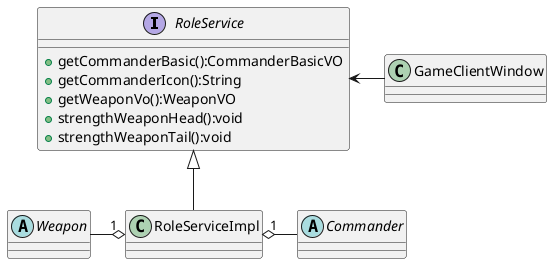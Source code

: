 @startuml bridge-pattern

interface RoleService {
  + getCommanderBasic():CommanderBasicVO
  + getCommanderIcon():String
  + getWeaponVo():WeaponVO
  + strengthWeaponHead():void
  + strengthWeaponTail():void
}

class RoleServiceImpl {

}

RoleService <|-- RoleServiceImpl

abstract class Commander {

}
abstract class Weapon

RoleServiceImpl "1" o- Commander
Weapon -o "1" RoleServiceImpl

class GameClientWindow {
}

GameClientWindow -left-> RoleService

@enduml
